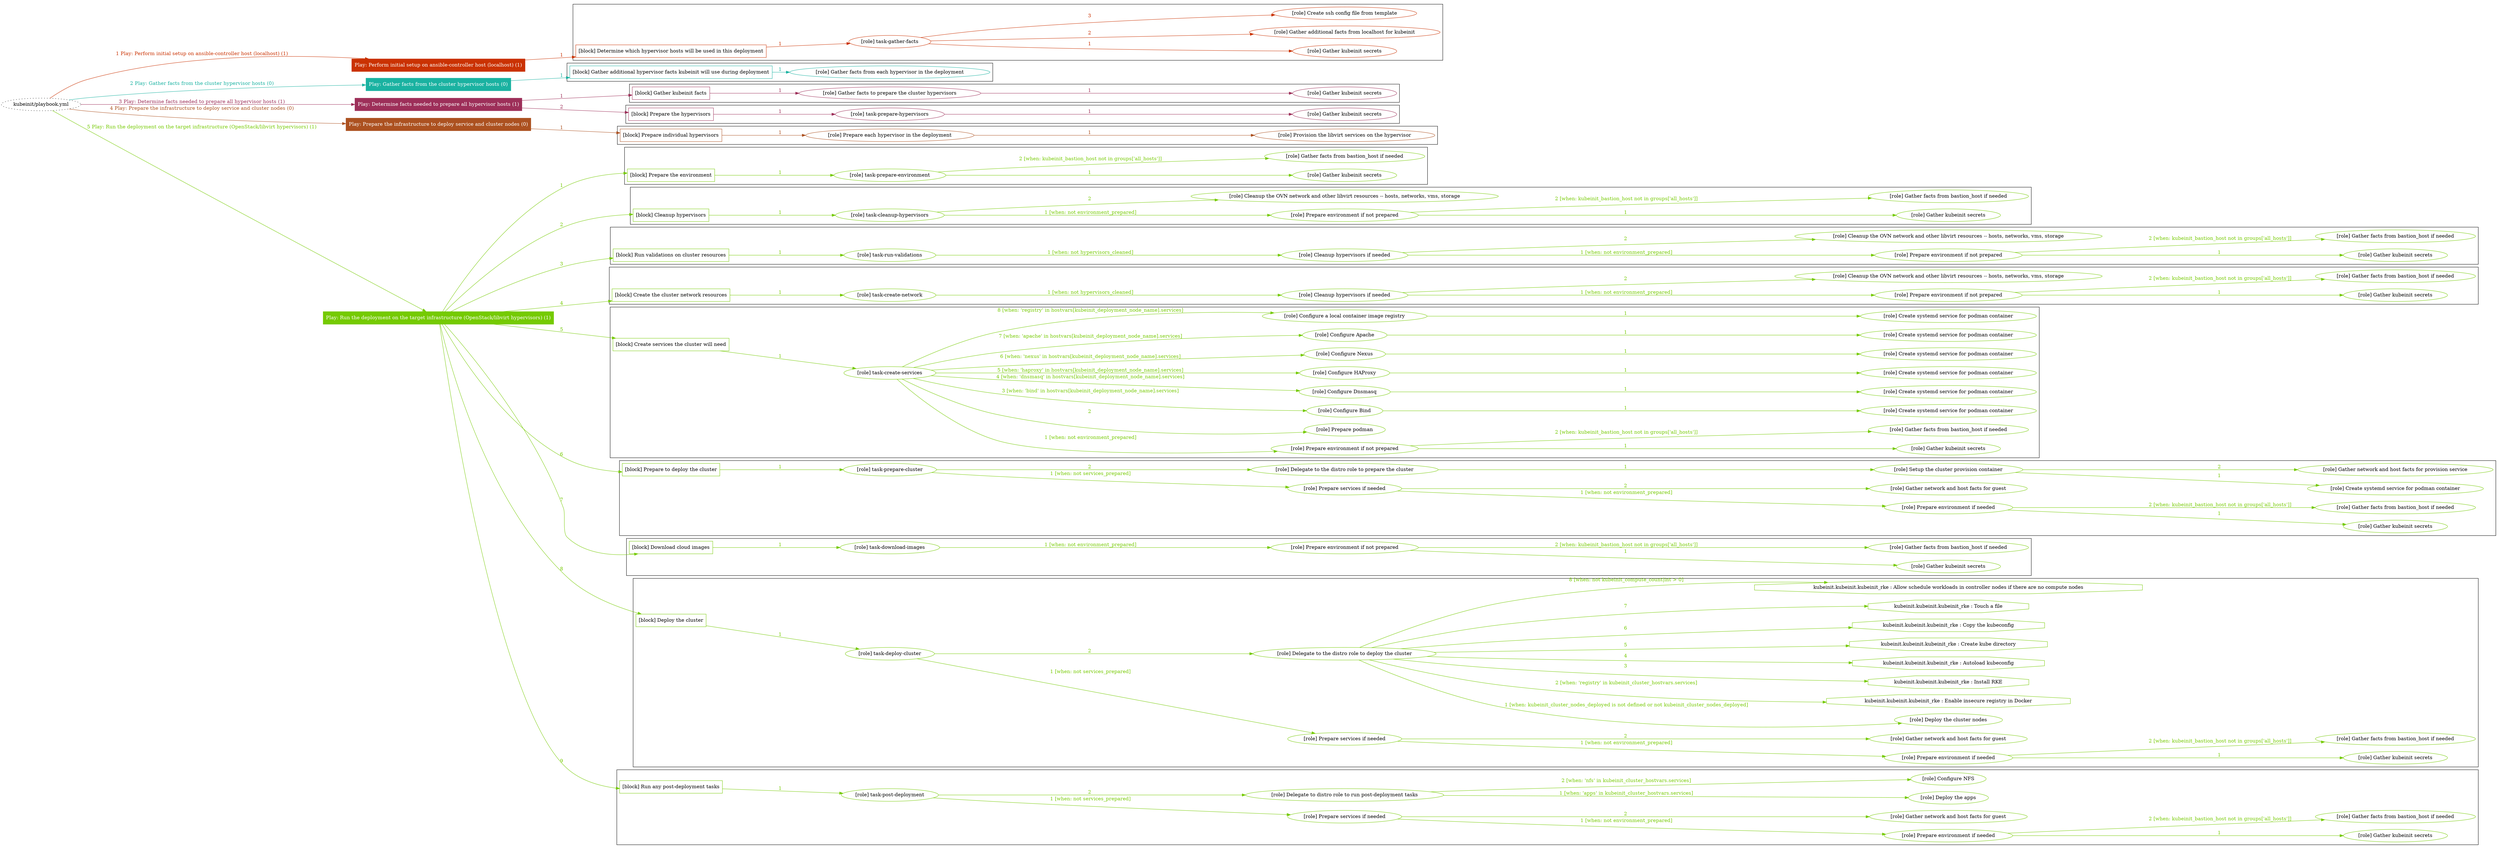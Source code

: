 digraph {
	graph [concentrate=true ordering=in rankdir=LR ratio=fill]
	edge [esep=5 sep=10]
	"kubeinit/playbook.yml" [URL="/home/runner/work/kubeinit/kubeinit/kubeinit/playbook.yml" id=playbook_703a2468 style=dotted]
	"kubeinit/playbook.yml" -> play_4dcfea4d [label="1 Play: Perform initial setup on ansible-controller host (localhost) (1)" color="#ca3202" fontcolor="#ca3202" id=edge_play_4dcfea4d labeltooltip="1 Play: Perform initial setup on ansible-controller host (localhost) (1)" tooltip="1 Play: Perform initial setup on ansible-controller host (localhost) (1)"]
	subgraph "Play: Perform initial setup on ansible-controller host (localhost) (1)" {
		play_4dcfea4d [label="Play: Perform initial setup on ansible-controller host (localhost) (1)" URL="/home/runner/work/kubeinit/kubeinit/kubeinit/playbook.yml" color="#ca3202" fontcolor="#ffffff" id=play_4dcfea4d shape=box style=filled tooltip=localhost]
		play_4dcfea4d -> block_33098f5c [label=1 color="#ca3202" fontcolor="#ca3202" id=edge_block_33098f5c labeltooltip=1 tooltip=1]
		subgraph cluster_block_33098f5c {
			block_33098f5c [label="[block] Determine which hypervisor hosts will be used in this deployment" URL="/home/runner/work/kubeinit/kubeinit/kubeinit/playbook.yml" color="#ca3202" id=block_33098f5c labeltooltip="Determine which hypervisor hosts will be used in this deployment" shape=box tooltip="Determine which hypervisor hosts will be used in this deployment"]
			block_33098f5c -> role_a1d14019 [label="1 " color="#ca3202" fontcolor="#ca3202" id=edge_role_a1d14019 labeltooltip="1 " tooltip="1 "]
			subgraph "task-gather-facts" {
				role_a1d14019 [label="[role] task-gather-facts" URL="/home/runner/work/kubeinit/kubeinit/kubeinit/playbook.yml" color="#ca3202" id=role_a1d14019 tooltip="task-gather-facts"]
				role_a1d14019 -> role_7a3fc39e [label="1 " color="#ca3202" fontcolor="#ca3202" id=edge_role_7a3fc39e labeltooltip="1 " tooltip="1 "]
				subgraph "Gather kubeinit secrets" {
					role_7a3fc39e [label="[role] Gather kubeinit secrets" URL="/home/runner/.ansible/collections/ansible_collections/kubeinit/kubeinit/roles/kubeinit_prepare/tasks/build_hypervisors_group.yml" color="#ca3202" id=role_7a3fc39e tooltip="Gather kubeinit secrets"]
				}
				role_a1d14019 -> role_a2704974 [label="2 " color="#ca3202" fontcolor="#ca3202" id=edge_role_a2704974 labeltooltip="2 " tooltip="2 "]
				subgraph "Gather additional facts from localhost for kubeinit" {
					role_a2704974 [label="[role] Gather additional facts from localhost for kubeinit" URL="/home/runner/.ansible/collections/ansible_collections/kubeinit/kubeinit/roles/kubeinit_prepare/tasks/build_hypervisors_group.yml" color="#ca3202" id=role_a2704974 tooltip="Gather additional facts from localhost for kubeinit"]
				}
				role_a1d14019 -> role_cccdbfb1 [label="3 " color="#ca3202" fontcolor="#ca3202" id=edge_role_cccdbfb1 labeltooltip="3 " tooltip="3 "]
				subgraph "Create ssh config file from template" {
					role_cccdbfb1 [label="[role] Create ssh config file from template" URL="/home/runner/.ansible/collections/ansible_collections/kubeinit/kubeinit/roles/kubeinit_prepare/tasks/build_hypervisors_group.yml" color="#ca3202" id=role_cccdbfb1 tooltip="Create ssh config file from template"]
				}
			}
		}
	}
	"kubeinit/playbook.yml" -> play_c49fe77c [label="2 Play: Gather facts from the cluster hypervisor hosts (0)" color="#1ab2a1" fontcolor="#1ab2a1" id=edge_play_c49fe77c labeltooltip="2 Play: Gather facts from the cluster hypervisor hosts (0)" tooltip="2 Play: Gather facts from the cluster hypervisor hosts (0)"]
	subgraph "Play: Gather facts from the cluster hypervisor hosts (0)" {
		play_c49fe77c [label="Play: Gather facts from the cluster hypervisor hosts (0)" URL="/home/runner/work/kubeinit/kubeinit/kubeinit/playbook.yml" color="#1ab2a1" fontcolor="#ffffff" id=play_c49fe77c shape=box style=filled tooltip="Play: Gather facts from the cluster hypervisor hosts (0)"]
		play_c49fe77c -> block_a9cfeff7 [label=1 color="#1ab2a1" fontcolor="#1ab2a1" id=edge_block_a9cfeff7 labeltooltip=1 tooltip=1]
		subgraph cluster_block_a9cfeff7 {
			block_a9cfeff7 [label="[block] Gather additional hypervisor facts kubeinit will use during deployment" URL="/home/runner/work/kubeinit/kubeinit/kubeinit/playbook.yml" color="#1ab2a1" id=block_a9cfeff7 labeltooltip="Gather additional hypervisor facts kubeinit will use during deployment" shape=box tooltip="Gather additional hypervisor facts kubeinit will use during deployment"]
			block_a9cfeff7 -> role_ddc803d2 [label="1 " color="#1ab2a1" fontcolor="#1ab2a1" id=edge_role_ddc803d2 labeltooltip="1 " tooltip="1 "]
			subgraph "Gather facts from each hypervisor in the deployment" {
				role_ddc803d2 [label="[role] Gather facts from each hypervisor in the deployment" URL="/home/runner/work/kubeinit/kubeinit/kubeinit/playbook.yml" color="#1ab2a1" id=role_ddc803d2 tooltip="Gather facts from each hypervisor in the deployment"]
			}
		}
	}
	"kubeinit/playbook.yml" -> play_92bf7fa5 [label="3 Play: Determine facts needed to prepare all hypervisor hosts (1)" color="#9d2f59" fontcolor="#9d2f59" id=edge_play_92bf7fa5 labeltooltip="3 Play: Determine facts needed to prepare all hypervisor hosts (1)" tooltip="3 Play: Determine facts needed to prepare all hypervisor hosts (1)"]
	subgraph "Play: Determine facts needed to prepare all hypervisor hosts (1)" {
		play_92bf7fa5 [label="Play: Determine facts needed to prepare all hypervisor hosts (1)" URL="/home/runner/work/kubeinit/kubeinit/kubeinit/playbook.yml" color="#9d2f59" fontcolor="#ffffff" id=play_92bf7fa5 shape=box style=filled tooltip=localhost]
		play_92bf7fa5 -> block_c38cdcaf [label=1 color="#9d2f59" fontcolor="#9d2f59" id=edge_block_c38cdcaf labeltooltip=1 tooltip=1]
		subgraph cluster_block_c38cdcaf {
			block_c38cdcaf [label="[block] Gather kubeinit facts" URL="/home/runner/work/kubeinit/kubeinit/kubeinit/playbook.yml" color="#9d2f59" id=block_c38cdcaf labeltooltip="Gather kubeinit facts" shape=box tooltip="Gather kubeinit facts"]
			block_c38cdcaf -> role_b161f335 [label="1 " color="#9d2f59" fontcolor="#9d2f59" id=edge_role_b161f335 labeltooltip="1 " tooltip="1 "]
			subgraph "Gather facts to prepare the cluster hypervisors" {
				role_b161f335 [label="[role] Gather facts to prepare the cluster hypervisors" URL="/home/runner/work/kubeinit/kubeinit/kubeinit/playbook.yml" color="#9d2f59" id=role_b161f335 tooltip="Gather facts to prepare the cluster hypervisors"]
				role_b161f335 -> role_e8f8d9e1 [label="1 " color="#9d2f59" fontcolor="#9d2f59" id=edge_role_e8f8d9e1 labeltooltip="1 " tooltip="1 "]
				subgraph "Gather kubeinit secrets" {
					role_e8f8d9e1 [label="[role] Gather kubeinit secrets" URL="/home/runner/.ansible/collections/ansible_collections/kubeinit/kubeinit/roles/kubeinit_prepare/tasks/gather_kubeinit_facts.yml" color="#9d2f59" id=role_e8f8d9e1 tooltip="Gather kubeinit secrets"]
				}
			}
		}
		play_92bf7fa5 -> block_b2d7a50b [label=2 color="#9d2f59" fontcolor="#9d2f59" id=edge_block_b2d7a50b labeltooltip=2 tooltip=2]
		subgraph cluster_block_b2d7a50b {
			block_b2d7a50b [label="[block] Prepare the hypervisors" URL="/home/runner/work/kubeinit/kubeinit/kubeinit/playbook.yml" color="#9d2f59" id=block_b2d7a50b labeltooltip="Prepare the hypervisors" shape=box tooltip="Prepare the hypervisors"]
			block_b2d7a50b -> role_011724ad [label="1 " color="#9d2f59" fontcolor="#9d2f59" id=edge_role_011724ad labeltooltip="1 " tooltip="1 "]
			subgraph "task-prepare-hypervisors" {
				role_011724ad [label="[role] task-prepare-hypervisors" URL="/home/runner/work/kubeinit/kubeinit/kubeinit/playbook.yml" color="#9d2f59" id=role_011724ad tooltip="task-prepare-hypervisors"]
				role_011724ad -> role_62c75c6c [label="1 " color="#9d2f59" fontcolor="#9d2f59" id=edge_role_62c75c6c labeltooltip="1 " tooltip="1 "]
				subgraph "Gather kubeinit secrets" {
					role_62c75c6c [label="[role] Gather kubeinit secrets" URL="/home/runner/.ansible/collections/ansible_collections/kubeinit/kubeinit/roles/kubeinit_prepare/tasks/gather_kubeinit_facts.yml" color="#9d2f59" id=role_62c75c6c tooltip="Gather kubeinit secrets"]
				}
			}
		}
	}
	"kubeinit/playbook.yml" -> play_8826c99f [label="4 Play: Prepare the infrastructure to deploy service and cluster nodes (0)" color="#ac5120" fontcolor="#ac5120" id=edge_play_8826c99f labeltooltip="4 Play: Prepare the infrastructure to deploy service and cluster nodes (0)" tooltip="4 Play: Prepare the infrastructure to deploy service and cluster nodes (0)"]
	subgraph "Play: Prepare the infrastructure to deploy service and cluster nodes (0)" {
		play_8826c99f [label="Play: Prepare the infrastructure to deploy service and cluster nodes (0)" URL="/home/runner/work/kubeinit/kubeinit/kubeinit/playbook.yml" color="#ac5120" fontcolor="#ffffff" id=play_8826c99f shape=box style=filled tooltip="Play: Prepare the infrastructure to deploy service and cluster nodes (0)"]
		play_8826c99f -> block_dbe28bc4 [label=1 color="#ac5120" fontcolor="#ac5120" id=edge_block_dbe28bc4 labeltooltip=1 tooltip=1]
		subgraph cluster_block_dbe28bc4 {
			block_dbe28bc4 [label="[block] Prepare individual hypervisors" URL="/home/runner/work/kubeinit/kubeinit/kubeinit/playbook.yml" color="#ac5120" id=block_dbe28bc4 labeltooltip="Prepare individual hypervisors" shape=box tooltip="Prepare individual hypervisors"]
			block_dbe28bc4 -> role_2713aec4 [label="1 " color="#ac5120" fontcolor="#ac5120" id=edge_role_2713aec4 labeltooltip="1 " tooltip="1 "]
			subgraph "Prepare each hypervisor in the deployment" {
				role_2713aec4 [label="[role] Prepare each hypervisor in the deployment" URL="/home/runner/work/kubeinit/kubeinit/kubeinit/playbook.yml" color="#ac5120" id=role_2713aec4 tooltip="Prepare each hypervisor in the deployment"]
				role_2713aec4 -> role_947fc1d7 [label="1 " color="#ac5120" fontcolor="#ac5120" id=edge_role_947fc1d7 labeltooltip="1 " tooltip="1 "]
				subgraph "Provision the libvirt services on the hypervisor" {
					role_947fc1d7 [label="[role] Provision the libvirt services on the hypervisor" URL="/home/runner/.ansible/collections/ansible_collections/kubeinit/kubeinit/roles/kubeinit_prepare/tasks/prepare_hypervisor.yml" color="#ac5120" id=role_947fc1d7 tooltip="Provision the libvirt services on the hypervisor"]
				}
			}
		}
	}
	"kubeinit/playbook.yml" -> play_39db945f [label="5 Play: Run the deployment on the target infrastructure (OpenStack/libvirt hypervisors) (1)" color="#75ca02" fontcolor="#75ca02" id=edge_play_39db945f labeltooltip="5 Play: Run the deployment on the target infrastructure (OpenStack/libvirt hypervisors) (1)" tooltip="5 Play: Run the deployment on the target infrastructure (OpenStack/libvirt hypervisors) (1)"]
	subgraph "Play: Run the deployment on the target infrastructure (OpenStack/libvirt hypervisors) (1)" {
		play_39db945f [label="Play: Run the deployment on the target infrastructure (OpenStack/libvirt hypervisors) (1)" URL="/home/runner/work/kubeinit/kubeinit/kubeinit/playbook.yml" color="#75ca02" fontcolor="#ffffff" id=play_39db945f shape=box style=filled tooltip=localhost]
		play_39db945f -> block_aec106a3 [label=1 color="#75ca02" fontcolor="#75ca02" id=edge_block_aec106a3 labeltooltip=1 tooltip=1]
		subgraph cluster_block_aec106a3 {
			block_aec106a3 [label="[block] Prepare the environment" URL="/home/runner/work/kubeinit/kubeinit/kubeinit/playbook.yml" color="#75ca02" id=block_aec106a3 labeltooltip="Prepare the environment" shape=box tooltip="Prepare the environment"]
			block_aec106a3 -> role_af2b78ef [label="1 " color="#75ca02" fontcolor="#75ca02" id=edge_role_af2b78ef labeltooltip="1 " tooltip="1 "]
			subgraph "task-prepare-environment" {
				role_af2b78ef [label="[role] task-prepare-environment" URL="/home/runner/work/kubeinit/kubeinit/kubeinit/playbook.yml" color="#75ca02" id=role_af2b78ef tooltip="task-prepare-environment"]
				role_af2b78ef -> role_d4887c2d [label="1 " color="#75ca02" fontcolor="#75ca02" id=edge_role_d4887c2d labeltooltip="1 " tooltip="1 "]
				subgraph "Gather kubeinit secrets" {
					role_d4887c2d [label="[role] Gather kubeinit secrets" URL="/home/runner/.ansible/collections/ansible_collections/kubeinit/kubeinit/roles/kubeinit_prepare/tasks/gather_kubeinit_facts.yml" color="#75ca02" id=role_d4887c2d tooltip="Gather kubeinit secrets"]
				}
				role_af2b78ef -> role_0b6e3103 [label="2 [when: kubeinit_bastion_host not in groups['all_hosts']]" color="#75ca02" fontcolor="#75ca02" id=edge_role_0b6e3103 labeltooltip="2 [when: kubeinit_bastion_host not in groups['all_hosts']]" tooltip="2 [when: kubeinit_bastion_host not in groups['all_hosts']]"]
				subgraph "Gather facts from bastion_host if needed" {
					role_0b6e3103 [label="[role] Gather facts from bastion_host if needed" URL="/home/runner/.ansible/collections/ansible_collections/kubeinit/kubeinit/roles/kubeinit_prepare/tasks/main.yml" color="#75ca02" id=role_0b6e3103 tooltip="Gather facts from bastion_host if needed"]
				}
			}
		}
		play_39db945f -> block_8047bb4e [label=2 color="#75ca02" fontcolor="#75ca02" id=edge_block_8047bb4e labeltooltip=2 tooltip=2]
		subgraph cluster_block_8047bb4e {
			block_8047bb4e [label="[block] Cleanup hypervisors" URL="/home/runner/work/kubeinit/kubeinit/kubeinit/playbook.yml" color="#75ca02" id=block_8047bb4e labeltooltip="Cleanup hypervisors" shape=box tooltip="Cleanup hypervisors"]
			block_8047bb4e -> role_e8975f80 [label="1 " color="#75ca02" fontcolor="#75ca02" id=edge_role_e8975f80 labeltooltip="1 " tooltip="1 "]
			subgraph "task-cleanup-hypervisors" {
				role_e8975f80 [label="[role] task-cleanup-hypervisors" URL="/home/runner/work/kubeinit/kubeinit/kubeinit/playbook.yml" color="#75ca02" id=role_e8975f80 tooltip="task-cleanup-hypervisors"]
				role_e8975f80 -> role_d8238597 [label="1 [when: not environment_prepared]" color="#75ca02" fontcolor="#75ca02" id=edge_role_d8238597 labeltooltip="1 [when: not environment_prepared]" tooltip="1 [when: not environment_prepared]"]
				subgraph "Prepare environment if not prepared" {
					role_d8238597 [label="[role] Prepare environment if not prepared" URL="/home/runner/.ansible/collections/ansible_collections/kubeinit/kubeinit/roles/kubeinit_libvirt/tasks/cleanup_hypervisors.yml" color="#75ca02" id=role_d8238597 tooltip="Prepare environment if not prepared"]
					role_d8238597 -> role_c2362dc8 [label="1 " color="#75ca02" fontcolor="#75ca02" id=edge_role_c2362dc8 labeltooltip="1 " tooltip="1 "]
					subgraph "Gather kubeinit secrets" {
						role_c2362dc8 [label="[role] Gather kubeinit secrets" URL="/home/runner/.ansible/collections/ansible_collections/kubeinit/kubeinit/roles/kubeinit_prepare/tasks/gather_kubeinit_facts.yml" color="#75ca02" id=role_c2362dc8 tooltip="Gather kubeinit secrets"]
					}
					role_d8238597 -> role_53b86ba6 [label="2 [when: kubeinit_bastion_host not in groups['all_hosts']]" color="#75ca02" fontcolor="#75ca02" id=edge_role_53b86ba6 labeltooltip="2 [when: kubeinit_bastion_host not in groups['all_hosts']]" tooltip="2 [when: kubeinit_bastion_host not in groups['all_hosts']]"]
					subgraph "Gather facts from bastion_host if needed" {
						role_53b86ba6 [label="[role] Gather facts from bastion_host if needed" URL="/home/runner/.ansible/collections/ansible_collections/kubeinit/kubeinit/roles/kubeinit_prepare/tasks/main.yml" color="#75ca02" id=role_53b86ba6 tooltip="Gather facts from bastion_host if needed"]
					}
				}
				role_e8975f80 -> role_fc02ef7a [label="2 " color="#75ca02" fontcolor="#75ca02" id=edge_role_fc02ef7a labeltooltip="2 " tooltip="2 "]
				subgraph "Cleanup the OVN network and other libvirt resources -- hosts, networks, vms, storage" {
					role_fc02ef7a [label="[role] Cleanup the OVN network and other libvirt resources -- hosts, networks, vms, storage" URL="/home/runner/.ansible/collections/ansible_collections/kubeinit/kubeinit/roles/kubeinit_libvirt/tasks/cleanup_hypervisors.yml" color="#75ca02" id=role_fc02ef7a tooltip="Cleanup the OVN network and other libvirt resources -- hosts, networks, vms, storage"]
				}
			}
		}
		play_39db945f -> block_c51a663b [label=3 color="#75ca02" fontcolor="#75ca02" id=edge_block_c51a663b labeltooltip=3 tooltip=3]
		subgraph cluster_block_c51a663b {
			block_c51a663b [label="[block] Run validations on cluster resources" URL="/home/runner/work/kubeinit/kubeinit/kubeinit/playbook.yml" color="#75ca02" id=block_c51a663b labeltooltip="Run validations on cluster resources" shape=box tooltip="Run validations on cluster resources"]
			block_c51a663b -> role_0707ec63 [label="1 " color="#75ca02" fontcolor="#75ca02" id=edge_role_0707ec63 labeltooltip="1 " tooltip="1 "]
			subgraph "task-run-validations" {
				role_0707ec63 [label="[role] task-run-validations" URL="/home/runner/work/kubeinit/kubeinit/kubeinit/playbook.yml" color="#75ca02" id=role_0707ec63 tooltip="task-run-validations"]
				role_0707ec63 -> role_f118a657 [label="1 [when: not hypervisors_cleaned]" color="#75ca02" fontcolor="#75ca02" id=edge_role_f118a657 labeltooltip="1 [when: not hypervisors_cleaned]" tooltip="1 [when: not hypervisors_cleaned]"]
				subgraph "Cleanup hypervisors if needed" {
					role_f118a657 [label="[role] Cleanup hypervisors if needed" URL="/home/runner/.ansible/collections/ansible_collections/kubeinit/kubeinit/roles/kubeinit_validations/tasks/main.yml" color="#75ca02" id=role_f118a657 tooltip="Cleanup hypervisors if needed"]
					role_f118a657 -> role_ee479398 [label="1 [when: not environment_prepared]" color="#75ca02" fontcolor="#75ca02" id=edge_role_ee479398 labeltooltip="1 [when: not environment_prepared]" tooltip="1 [when: not environment_prepared]"]
					subgraph "Prepare environment if not prepared" {
						role_ee479398 [label="[role] Prepare environment if not prepared" URL="/home/runner/.ansible/collections/ansible_collections/kubeinit/kubeinit/roles/kubeinit_libvirt/tasks/cleanup_hypervisors.yml" color="#75ca02" id=role_ee479398 tooltip="Prepare environment if not prepared"]
						role_ee479398 -> role_143c350e [label="1 " color="#75ca02" fontcolor="#75ca02" id=edge_role_143c350e labeltooltip="1 " tooltip="1 "]
						subgraph "Gather kubeinit secrets" {
							role_143c350e [label="[role] Gather kubeinit secrets" URL="/home/runner/.ansible/collections/ansible_collections/kubeinit/kubeinit/roles/kubeinit_prepare/tasks/gather_kubeinit_facts.yml" color="#75ca02" id=role_143c350e tooltip="Gather kubeinit secrets"]
						}
						role_ee479398 -> role_7a5f5b57 [label="2 [when: kubeinit_bastion_host not in groups['all_hosts']]" color="#75ca02" fontcolor="#75ca02" id=edge_role_7a5f5b57 labeltooltip="2 [when: kubeinit_bastion_host not in groups['all_hosts']]" tooltip="2 [when: kubeinit_bastion_host not in groups['all_hosts']]"]
						subgraph "Gather facts from bastion_host if needed" {
							role_7a5f5b57 [label="[role] Gather facts from bastion_host if needed" URL="/home/runner/.ansible/collections/ansible_collections/kubeinit/kubeinit/roles/kubeinit_prepare/tasks/main.yml" color="#75ca02" id=role_7a5f5b57 tooltip="Gather facts from bastion_host if needed"]
						}
					}
					role_f118a657 -> role_fa183227 [label="2 " color="#75ca02" fontcolor="#75ca02" id=edge_role_fa183227 labeltooltip="2 " tooltip="2 "]
					subgraph "Cleanup the OVN network and other libvirt resources -- hosts, networks, vms, storage" {
						role_fa183227 [label="[role] Cleanup the OVN network and other libvirt resources -- hosts, networks, vms, storage" URL="/home/runner/.ansible/collections/ansible_collections/kubeinit/kubeinit/roles/kubeinit_libvirt/tasks/cleanup_hypervisors.yml" color="#75ca02" id=role_fa183227 tooltip="Cleanup the OVN network and other libvirt resources -- hosts, networks, vms, storage"]
					}
				}
			}
		}
		play_39db945f -> block_79f69c9a [label=4 color="#75ca02" fontcolor="#75ca02" id=edge_block_79f69c9a labeltooltip=4 tooltip=4]
		subgraph cluster_block_79f69c9a {
			block_79f69c9a [label="[block] Create the cluster network resources" URL="/home/runner/work/kubeinit/kubeinit/kubeinit/playbook.yml" color="#75ca02" id=block_79f69c9a labeltooltip="Create the cluster network resources" shape=box tooltip="Create the cluster network resources"]
			block_79f69c9a -> role_d626efa2 [label="1 " color="#75ca02" fontcolor="#75ca02" id=edge_role_d626efa2 labeltooltip="1 " tooltip="1 "]
			subgraph "task-create-network" {
				role_d626efa2 [label="[role] task-create-network" URL="/home/runner/work/kubeinit/kubeinit/kubeinit/playbook.yml" color="#75ca02" id=role_d626efa2 tooltip="task-create-network"]
				role_d626efa2 -> role_383aa032 [label="1 [when: not hypervisors_cleaned]" color="#75ca02" fontcolor="#75ca02" id=edge_role_383aa032 labeltooltip="1 [when: not hypervisors_cleaned]" tooltip="1 [when: not hypervisors_cleaned]"]
				subgraph "Cleanup hypervisors if needed" {
					role_383aa032 [label="[role] Cleanup hypervisors if needed" URL="/home/runner/.ansible/collections/ansible_collections/kubeinit/kubeinit/roles/kubeinit_libvirt/tasks/create_network.yml" color="#75ca02" id=role_383aa032 tooltip="Cleanup hypervisors if needed"]
					role_383aa032 -> role_a0ed3683 [label="1 [when: not environment_prepared]" color="#75ca02" fontcolor="#75ca02" id=edge_role_a0ed3683 labeltooltip="1 [when: not environment_prepared]" tooltip="1 [when: not environment_prepared]"]
					subgraph "Prepare environment if not prepared" {
						role_a0ed3683 [label="[role] Prepare environment if not prepared" URL="/home/runner/.ansible/collections/ansible_collections/kubeinit/kubeinit/roles/kubeinit_libvirt/tasks/cleanup_hypervisors.yml" color="#75ca02" id=role_a0ed3683 tooltip="Prepare environment if not prepared"]
						role_a0ed3683 -> role_6578e203 [label="1 " color="#75ca02" fontcolor="#75ca02" id=edge_role_6578e203 labeltooltip="1 " tooltip="1 "]
						subgraph "Gather kubeinit secrets" {
							role_6578e203 [label="[role] Gather kubeinit secrets" URL="/home/runner/.ansible/collections/ansible_collections/kubeinit/kubeinit/roles/kubeinit_prepare/tasks/gather_kubeinit_facts.yml" color="#75ca02" id=role_6578e203 tooltip="Gather kubeinit secrets"]
						}
						role_a0ed3683 -> role_5ffb04c1 [label="2 [when: kubeinit_bastion_host not in groups['all_hosts']]" color="#75ca02" fontcolor="#75ca02" id=edge_role_5ffb04c1 labeltooltip="2 [when: kubeinit_bastion_host not in groups['all_hosts']]" tooltip="2 [when: kubeinit_bastion_host not in groups['all_hosts']]"]
						subgraph "Gather facts from bastion_host if needed" {
							role_5ffb04c1 [label="[role] Gather facts from bastion_host if needed" URL="/home/runner/.ansible/collections/ansible_collections/kubeinit/kubeinit/roles/kubeinit_prepare/tasks/main.yml" color="#75ca02" id=role_5ffb04c1 tooltip="Gather facts from bastion_host if needed"]
						}
					}
					role_383aa032 -> role_29e9f16e [label="2 " color="#75ca02" fontcolor="#75ca02" id=edge_role_29e9f16e labeltooltip="2 " tooltip="2 "]
					subgraph "Cleanup the OVN network and other libvirt resources -- hosts, networks, vms, storage" {
						role_29e9f16e [label="[role] Cleanup the OVN network and other libvirt resources -- hosts, networks, vms, storage" URL="/home/runner/.ansible/collections/ansible_collections/kubeinit/kubeinit/roles/kubeinit_libvirt/tasks/cleanup_hypervisors.yml" color="#75ca02" id=role_29e9f16e tooltip="Cleanup the OVN network and other libvirt resources -- hosts, networks, vms, storage"]
					}
				}
			}
		}
		play_39db945f -> block_7079f9e7 [label=5 color="#75ca02" fontcolor="#75ca02" id=edge_block_7079f9e7 labeltooltip=5 tooltip=5]
		subgraph cluster_block_7079f9e7 {
			block_7079f9e7 [label="[block] Create services the cluster will need" URL="/home/runner/work/kubeinit/kubeinit/kubeinit/playbook.yml" color="#75ca02" id=block_7079f9e7 labeltooltip="Create services the cluster will need" shape=box tooltip="Create services the cluster will need"]
			block_7079f9e7 -> role_11575b46 [label="1 " color="#75ca02" fontcolor="#75ca02" id=edge_role_11575b46 labeltooltip="1 " tooltip="1 "]
			subgraph "task-create-services" {
				role_11575b46 [label="[role] task-create-services" URL="/home/runner/work/kubeinit/kubeinit/kubeinit/playbook.yml" color="#75ca02" id=role_11575b46 tooltip="task-create-services"]
				role_11575b46 -> role_d353003c [label="1 [when: not environment_prepared]" color="#75ca02" fontcolor="#75ca02" id=edge_role_d353003c labeltooltip="1 [when: not environment_prepared]" tooltip="1 [when: not environment_prepared]"]
				subgraph "Prepare environment if not prepared" {
					role_d353003c [label="[role] Prepare environment if not prepared" URL="/home/runner/.ansible/collections/ansible_collections/kubeinit/kubeinit/roles/kubeinit_services/tasks/main.yml" color="#75ca02" id=role_d353003c tooltip="Prepare environment if not prepared"]
					role_d353003c -> role_3e408add [label="1 " color="#75ca02" fontcolor="#75ca02" id=edge_role_3e408add labeltooltip="1 " tooltip="1 "]
					subgraph "Gather kubeinit secrets" {
						role_3e408add [label="[role] Gather kubeinit secrets" URL="/home/runner/.ansible/collections/ansible_collections/kubeinit/kubeinit/roles/kubeinit_prepare/tasks/gather_kubeinit_facts.yml" color="#75ca02" id=role_3e408add tooltip="Gather kubeinit secrets"]
					}
					role_d353003c -> role_ffb8ac14 [label="2 [when: kubeinit_bastion_host not in groups['all_hosts']]" color="#75ca02" fontcolor="#75ca02" id=edge_role_ffb8ac14 labeltooltip="2 [when: kubeinit_bastion_host not in groups['all_hosts']]" tooltip="2 [when: kubeinit_bastion_host not in groups['all_hosts']]"]
					subgraph "Gather facts from bastion_host if needed" {
						role_ffb8ac14 [label="[role] Gather facts from bastion_host if needed" URL="/home/runner/.ansible/collections/ansible_collections/kubeinit/kubeinit/roles/kubeinit_prepare/tasks/main.yml" color="#75ca02" id=role_ffb8ac14 tooltip="Gather facts from bastion_host if needed"]
					}
				}
				role_11575b46 -> role_53cd404e [label="2 " color="#75ca02" fontcolor="#75ca02" id=edge_role_53cd404e labeltooltip="2 " tooltip="2 "]
				subgraph "Prepare podman" {
					role_53cd404e [label="[role] Prepare podman" URL="/home/runner/.ansible/collections/ansible_collections/kubeinit/kubeinit/roles/kubeinit_services/tasks/00_create_service_pod.yml" color="#75ca02" id=role_53cd404e tooltip="Prepare podman"]
				}
				role_11575b46 -> role_c1dfc837 [label="3 [when: 'bind' in hostvars[kubeinit_deployment_node_name].services]" color="#75ca02" fontcolor="#75ca02" id=edge_role_c1dfc837 labeltooltip="3 [when: 'bind' in hostvars[kubeinit_deployment_node_name].services]" tooltip="3 [when: 'bind' in hostvars[kubeinit_deployment_node_name].services]"]
				subgraph "Configure Bind" {
					role_c1dfc837 [label="[role] Configure Bind" URL="/home/runner/.ansible/collections/ansible_collections/kubeinit/kubeinit/roles/kubeinit_services/tasks/start_services_containers.yml" color="#75ca02" id=role_c1dfc837 tooltip="Configure Bind"]
					role_c1dfc837 -> role_b0012022 [label="1 " color="#75ca02" fontcolor="#75ca02" id=edge_role_b0012022 labeltooltip="1 " tooltip="1 "]
					subgraph "Create systemd service for podman container" {
						role_b0012022 [label="[role] Create systemd service for podman container" URL="/home/runner/.ansible/collections/ansible_collections/kubeinit/kubeinit/roles/kubeinit_bind/tasks/main.yml" color="#75ca02" id=role_b0012022 tooltip="Create systemd service for podman container"]
					}
				}
				role_11575b46 -> role_372ddac4 [label="4 [when: 'dnsmasq' in hostvars[kubeinit_deployment_node_name].services]" color="#75ca02" fontcolor="#75ca02" id=edge_role_372ddac4 labeltooltip="4 [when: 'dnsmasq' in hostvars[kubeinit_deployment_node_name].services]" tooltip="4 [when: 'dnsmasq' in hostvars[kubeinit_deployment_node_name].services]"]
				subgraph "Configure Dnsmasq" {
					role_372ddac4 [label="[role] Configure Dnsmasq" URL="/home/runner/.ansible/collections/ansible_collections/kubeinit/kubeinit/roles/kubeinit_services/tasks/start_services_containers.yml" color="#75ca02" id=role_372ddac4 tooltip="Configure Dnsmasq"]
					role_372ddac4 -> role_1bd8b287 [label="1 " color="#75ca02" fontcolor="#75ca02" id=edge_role_1bd8b287 labeltooltip="1 " tooltip="1 "]
					subgraph "Create systemd service for podman container" {
						role_1bd8b287 [label="[role] Create systemd service for podman container" URL="/home/runner/.ansible/collections/ansible_collections/kubeinit/kubeinit/roles/kubeinit_dnsmasq/tasks/main.yml" color="#75ca02" id=role_1bd8b287 tooltip="Create systemd service for podman container"]
					}
				}
				role_11575b46 -> role_980457f8 [label="5 [when: 'haproxy' in hostvars[kubeinit_deployment_node_name].services]" color="#75ca02" fontcolor="#75ca02" id=edge_role_980457f8 labeltooltip="5 [when: 'haproxy' in hostvars[kubeinit_deployment_node_name].services]" tooltip="5 [when: 'haproxy' in hostvars[kubeinit_deployment_node_name].services]"]
				subgraph "Configure HAProxy" {
					role_980457f8 [label="[role] Configure HAProxy" URL="/home/runner/.ansible/collections/ansible_collections/kubeinit/kubeinit/roles/kubeinit_services/tasks/start_services_containers.yml" color="#75ca02" id=role_980457f8 tooltip="Configure HAProxy"]
					role_980457f8 -> role_11223d89 [label="1 " color="#75ca02" fontcolor="#75ca02" id=edge_role_11223d89 labeltooltip="1 " tooltip="1 "]
					subgraph "Create systemd service for podman container" {
						role_11223d89 [label="[role] Create systemd service for podman container" URL="/home/runner/.ansible/collections/ansible_collections/kubeinit/kubeinit/roles/kubeinit_haproxy/tasks/main.yml" color="#75ca02" id=role_11223d89 tooltip="Create systemd service for podman container"]
					}
				}
				role_11575b46 -> role_ad2b73ca [label="6 [when: 'nexus' in hostvars[kubeinit_deployment_node_name].services]" color="#75ca02" fontcolor="#75ca02" id=edge_role_ad2b73ca labeltooltip="6 [when: 'nexus' in hostvars[kubeinit_deployment_node_name].services]" tooltip="6 [when: 'nexus' in hostvars[kubeinit_deployment_node_name].services]"]
				subgraph "Configure Nexus" {
					role_ad2b73ca [label="[role] Configure Nexus" URL="/home/runner/.ansible/collections/ansible_collections/kubeinit/kubeinit/roles/kubeinit_services/tasks/start_services_containers.yml" color="#75ca02" id=role_ad2b73ca tooltip="Configure Nexus"]
					role_ad2b73ca -> role_24831f51 [label="1 " color="#75ca02" fontcolor="#75ca02" id=edge_role_24831f51 labeltooltip="1 " tooltip="1 "]
					subgraph "Create systemd service for podman container" {
						role_24831f51 [label="[role] Create systemd service for podman container" URL="/home/runner/.ansible/collections/ansible_collections/kubeinit/kubeinit/roles/kubeinit_nexus/tasks/main.yml" color="#75ca02" id=role_24831f51 tooltip="Create systemd service for podman container"]
					}
				}
				role_11575b46 -> role_3ab0546e [label="7 [when: 'apache' in hostvars[kubeinit_deployment_node_name].services]" color="#75ca02" fontcolor="#75ca02" id=edge_role_3ab0546e labeltooltip="7 [when: 'apache' in hostvars[kubeinit_deployment_node_name].services]" tooltip="7 [when: 'apache' in hostvars[kubeinit_deployment_node_name].services]"]
				subgraph "Configure Apache" {
					role_3ab0546e [label="[role] Configure Apache" URL="/home/runner/.ansible/collections/ansible_collections/kubeinit/kubeinit/roles/kubeinit_services/tasks/start_services_containers.yml" color="#75ca02" id=role_3ab0546e tooltip="Configure Apache"]
					role_3ab0546e -> role_7125d871 [label="1 " color="#75ca02" fontcolor="#75ca02" id=edge_role_7125d871 labeltooltip="1 " tooltip="1 "]
					subgraph "Create systemd service for podman container" {
						role_7125d871 [label="[role] Create systemd service for podman container" URL="/home/runner/.ansible/collections/ansible_collections/kubeinit/kubeinit/roles/kubeinit_apache/tasks/main.yml" color="#75ca02" id=role_7125d871 tooltip="Create systemd service for podman container"]
					}
				}
				role_11575b46 -> role_2c11a5da [label="8 [when: 'registry' in hostvars[kubeinit_deployment_node_name].services]" color="#75ca02" fontcolor="#75ca02" id=edge_role_2c11a5da labeltooltip="8 [when: 'registry' in hostvars[kubeinit_deployment_node_name].services]" tooltip="8 [when: 'registry' in hostvars[kubeinit_deployment_node_name].services]"]
				subgraph "Configure a local container image registry" {
					role_2c11a5da [label="[role] Configure a local container image registry" URL="/home/runner/.ansible/collections/ansible_collections/kubeinit/kubeinit/roles/kubeinit_services/tasks/start_services_containers.yml" color="#75ca02" id=role_2c11a5da tooltip="Configure a local container image registry"]
					role_2c11a5da -> role_ca6387ef [label="1 " color="#75ca02" fontcolor="#75ca02" id=edge_role_ca6387ef labeltooltip="1 " tooltip="1 "]
					subgraph "Create systemd service for podman container" {
						role_ca6387ef [label="[role] Create systemd service for podman container" URL="/home/runner/.ansible/collections/ansible_collections/kubeinit/kubeinit/roles/kubeinit_registry/tasks/main.yml" color="#75ca02" id=role_ca6387ef tooltip="Create systemd service for podman container"]
					}
				}
			}
		}
		play_39db945f -> block_f67400c1 [label=6 color="#75ca02" fontcolor="#75ca02" id=edge_block_f67400c1 labeltooltip=6 tooltip=6]
		subgraph cluster_block_f67400c1 {
			block_f67400c1 [label="[block] Prepare to deploy the cluster" URL="/home/runner/work/kubeinit/kubeinit/kubeinit/playbook.yml" color="#75ca02" id=block_f67400c1 labeltooltip="Prepare to deploy the cluster" shape=box tooltip="Prepare to deploy the cluster"]
			block_f67400c1 -> role_332c2be3 [label="1 " color="#75ca02" fontcolor="#75ca02" id=edge_role_332c2be3 labeltooltip="1 " tooltip="1 "]
			subgraph "task-prepare-cluster" {
				role_332c2be3 [label="[role] task-prepare-cluster" URL="/home/runner/work/kubeinit/kubeinit/kubeinit/playbook.yml" color="#75ca02" id=role_332c2be3 tooltip="task-prepare-cluster"]
				role_332c2be3 -> role_20d162ce [label="1 [when: not services_prepared]" color="#75ca02" fontcolor="#75ca02" id=edge_role_20d162ce labeltooltip="1 [when: not services_prepared]" tooltip="1 [when: not services_prepared]"]
				subgraph "Prepare services if needed" {
					role_20d162ce [label="[role] Prepare services if needed" URL="/home/runner/.ansible/collections/ansible_collections/kubeinit/kubeinit/roles/kubeinit_prepare/tasks/prepare_cluster.yml" color="#75ca02" id=role_20d162ce tooltip="Prepare services if needed"]
					role_20d162ce -> role_455d324f [label="1 [when: not environment_prepared]" color="#75ca02" fontcolor="#75ca02" id=edge_role_455d324f labeltooltip="1 [when: not environment_prepared]" tooltip="1 [when: not environment_prepared]"]
					subgraph "Prepare environment if needed" {
						role_455d324f [label="[role] Prepare environment if needed" URL="/home/runner/.ansible/collections/ansible_collections/kubeinit/kubeinit/roles/kubeinit_services/tasks/prepare_services.yml" color="#75ca02" id=role_455d324f tooltip="Prepare environment if needed"]
						role_455d324f -> role_126d8e5b [label="1 " color="#75ca02" fontcolor="#75ca02" id=edge_role_126d8e5b labeltooltip="1 " tooltip="1 "]
						subgraph "Gather kubeinit secrets" {
							role_126d8e5b [label="[role] Gather kubeinit secrets" URL="/home/runner/.ansible/collections/ansible_collections/kubeinit/kubeinit/roles/kubeinit_prepare/tasks/gather_kubeinit_facts.yml" color="#75ca02" id=role_126d8e5b tooltip="Gather kubeinit secrets"]
						}
						role_455d324f -> role_8985ad81 [label="2 [when: kubeinit_bastion_host not in groups['all_hosts']]" color="#75ca02" fontcolor="#75ca02" id=edge_role_8985ad81 labeltooltip="2 [when: kubeinit_bastion_host not in groups['all_hosts']]" tooltip="2 [when: kubeinit_bastion_host not in groups['all_hosts']]"]
						subgraph "Gather facts from bastion_host if needed" {
							role_8985ad81 [label="[role] Gather facts from bastion_host if needed" URL="/home/runner/.ansible/collections/ansible_collections/kubeinit/kubeinit/roles/kubeinit_prepare/tasks/main.yml" color="#75ca02" id=role_8985ad81 tooltip="Gather facts from bastion_host if needed"]
						}
					}
					role_20d162ce -> role_83d50dab [label="2 " color="#75ca02" fontcolor="#75ca02" id=edge_role_83d50dab labeltooltip="2 " tooltip="2 "]
					subgraph "Gather network and host facts for guest" {
						role_83d50dab [label="[role] Gather network and host facts for guest" URL="/home/runner/.ansible/collections/ansible_collections/kubeinit/kubeinit/roles/kubeinit_services/tasks/prepare_services.yml" color="#75ca02" id=role_83d50dab tooltip="Gather network and host facts for guest"]
					}
				}
				role_332c2be3 -> role_7dec8daf [label="2 " color="#75ca02" fontcolor="#75ca02" id=edge_role_7dec8daf labeltooltip="2 " tooltip="2 "]
				subgraph "Delegate to the distro role to prepare the cluster" {
					role_7dec8daf [label="[role] Delegate to the distro role to prepare the cluster" URL="/home/runner/.ansible/collections/ansible_collections/kubeinit/kubeinit/roles/kubeinit_prepare/tasks/prepare_cluster.yml" color="#75ca02" id=role_7dec8daf tooltip="Delegate to the distro role to prepare the cluster"]
					role_7dec8daf -> role_0f66c189 [label="1 " color="#75ca02" fontcolor="#75ca02" id=edge_role_0f66c189 labeltooltip="1 " tooltip="1 "]
					subgraph "Setup the cluster provision container" {
						role_0f66c189 [label="[role] Setup the cluster provision container" URL="/home/runner/.ansible/collections/ansible_collections/kubeinit/kubeinit/roles/kubeinit_rke/tasks/prepare_cluster.yml" color="#75ca02" id=role_0f66c189 tooltip="Setup the cluster provision container"]
						role_0f66c189 -> role_3536a802 [label="1 " color="#75ca02" fontcolor="#75ca02" id=edge_role_3536a802 labeltooltip="1 " tooltip="1 "]
						subgraph "Create systemd service for podman container" {
							role_3536a802 [label="[role] Create systemd service for podman container" URL="/home/runner/.ansible/collections/ansible_collections/kubeinit/kubeinit/roles/kubeinit_services/tasks/create_provision_container.yml" color="#75ca02" id=role_3536a802 tooltip="Create systemd service for podman container"]
						}
						role_0f66c189 -> role_9043ac6b [label="2 " color="#75ca02" fontcolor="#75ca02" id=edge_role_9043ac6b labeltooltip="2 " tooltip="2 "]
						subgraph "Gather network and host facts for provision service" {
							role_9043ac6b [label="[role] Gather network and host facts for provision service" URL="/home/runner/.ansible/collections/ansible_collections/kubeinit/kubeinit/roles/kubeinit_services/tasks/create_provision_container.yml" color="#75ca02" id=role_9043ac6b tooltip="Gather network and host facts for provision service"]
						}
					}
				}
			}
		}
		play_39db945f -> block_cf27b55d [label=7 color="#75ca02" fontcolor="#75ca02" id=edge_block_cf27b55d labeltooltip=7 tooltip=7]
		subgraph cluster_block_cf27b55d {
			block_cf27b55d [label="[block] Download cloud images" URL="/home/runner/work/kubeinit/kubeinit/kubeinit/playbook.yml" color="#75ca02" id=block_cf27b55d labeltooltip="Download cloud images" shape=box tooltip="Download cloud images"]
			block_cf27b55d -> role_d48dd687 [label="1 " color="#75ca02" fontcolor="#75ca02" id=edge_role_d48dd687 labeltooltip="1 " tooltip="1 "]
			subgraph "task-download-images" {
				role_d48dd687 [label="[role] task-download-images" URL="/home/runner/work/kubeinit/kubeinit/kubeinit/playbook.yml" color="#75ca02" id=role_d48dd687 tooltip="task-download-images"]
				role_d48dd687 -> role_6b69bea3 [label="1 [when: not environment_prepared]" color="#75ca02" fontcolor="#75ca02" id=edge_role_6b69bea3 labeltooltip="1 [when: not environment_prepared]" tooltip="1 [when: not environment_prepared]"]
				subgraph "Prepare environment if not prepared" {
					role_6b69bea3 [label="[role] Prepare environment if not prepared" URL="/home/runner/.ansible/collections/ansible_collections/kubeinit/kubeinit/roles/kubeinit_libvirt/tasks/download_cloud_images.yml" color="#75ca02" id=role_6b69bea3 tooltip="Prepare environment if not prepared"]
					role_6b69bea3 -> role_58e95d66 [label="1 " color="#75ca02" fontcolor="#75ca02" id=edge_role_58e95d66 labeltooltip="1 " tooltip="1 "]
					subgraph "Gather kubeinit secrets" {
						role_58e95d66 [label="[role] Gather kubeinit secrets" URL="/home/runner/.ansible/collections/ansible_collections/kubeinit/kubeinit/roles/kubeinit_prepare/tasks/gather_kubeinit_facts.yml" color="#75ca02" id=role_58e95d66 tooltip="Gather kubeinit secrets"]
					}
					role_6b69bea3 -> role_0fabd10e [label="2 [when: kubeinit_bastion_host not in groups['all_hosts']]" color="#75ca02" fontcolor="#75ca02" id=edge_role_0fabd10e labeltooltip="2 [when: kubeinit_bastion_host not in groups['all_hosts']]" tooltip="2 [when: kubeinit_bastion_host not in groups['all_hosts']]"]
					subgraph "Gather facts from bastion_host if needed" {
						role_0fabd10e [label="[role] Gather facts from bastion_host if needed" URL="/home/runner/.ansible/collections/ansible_collections/kubeinit/kubeinit/roles/kubeinit_prepare/tasks/main.yml" color="#75ca02" id=role_0fabd10e tooltip="Gather facts from bastion_host if needed"]
					}
				}
			}
		}
		play_39db945f -> block_cc2543d1 [label=8 color="#75ca02" fontcolor="#75ca02" id=edge_block_cc2543d1 labeltooltip=8 tooltip=8]
		subgraph cluster_block_cc2543d1 {
			block_cc2543d1 [label="[block] Deploy the cluster" URL="/home/runner/work/kubeinit/kubeinit/kubeinit/playbook.yml" color="#75ca02" id=block_cc2543d1 labeltooltip="Deploy the cluster" shape=box tooltip="Deploy the cluster"]
			block_cc2543d1 -> role_b774756e [label="1 " color="#75ca02" fontcolor="#75ca02" id=edge_role_b774756e labeltooltip="1 " tooltip="1 "]
			subgraph "task-deploy-cluster" {
				role_b774756e [label="[role] task-deploy-cluster" URL="/home/runner/work/kubeinit/kubeinit/kubeinit/playbook.yml" color="#75ca02" id=role_b774756e tooltip="task-deploy-cluster"]
				role_b774756e -> role_413016fe [label="1 [when: not services_prepared]" color="#75ca02" fontcolor="#75ca02" id=edge_role_413016fe labeltooltip="1 [when: not services_prepared]" tooltip="1 [when: not services_prepared]"]
				subgraph "Prepare services if needed" {
					role_413016fe [label="[role] Prepare services if needed" URL="/home/runner/.ansible/collections/ansible_collections/kubeinit/kubeinit/roles/kubeinit_prepare/tasks/deploy_cluster.yml" color="#75ca02" id=role_413016fe tooltip="Prepare services if needed"]
					role_413016fe -> role_25d60cfa [label="1 [when: not environment_prepared]" color="#75ca02" fontcolor="#75ca02" id=edge_role_25d60cfa labeltooltip="1 [when: not environment_prepared]" tooltip="1 [when: not environment_prepared]"]
					subgraph "Prepare environment if needed" {
						role_25d60cfa [label="[role] Prepare environment if needed" URL="/home/runner/.ansible/collections/ansible_collections/kubeinit/kubeinit/roles/kubeinit_services/tasks/prepare_services.yml" color="#75ca02" id=role_25d60cfa tooltip="Prepare environment if needed"]
						role_25d60cfa -> role_ce0cafb9 [label="1 " color="#75ca02" fontcolor="#75ca02" id=edge_role_ce0cafb9 labeltooltip="1 " tooltip="1 "]
						subgraph "Gather kubeinit secrets" {
							role_ce0cafb9 [label="[role] Gather kubeinit secrets" URL="/home/runner/.ansible/collections/ansible_collections/kubeinit/kubeinit/roles/kubeinit_prepare/tasks/gather_kubeinit_facts.yml" color="#75ca02" id=role_ce0cafb9 tooltip="Gather kubeinit secrets"]
						}
						role_25d60cfa -> role_6eb5fe9f [label="2 [when: kubeinit_bastion_host not in groups['all_hosts']]" color="#75ca02" fontcolor="#75ca02" id=edge_role_6eb5fe9f labeltooltip="2 [when: kubeinit_bastion_host not in groups['all_hosts']]" tooltip="2 [when: kubeinit_bastion_host not in groups['all_hosts']]"]
						subgraph "Gather facts from bastion_host if needed" {
							role_6eb5fe9f [label="[role] Gather facts from bastion_host if needed" URL="/home/runner/.ansible/collections/ansible_collections/kubeinit/kubeinit/roles/kubeinit_prepare/tasks/main.yml" color="#75ca02" id=role_6eb5fe9f tooltip="Gather facts from bastion_host if needed"]
						}
					}
					role_413016fe -> role_a9d1e1f7 [label="2 " color="#75ca02" fontcolor="#75ca02" id=edge_role_a9d1e1f7 labeltooltip="2 " tooltip="2 "]
					subgraph "Gather network and host facts for guest" {
						role_a9d1e1f7 [label="[role] Gather network and host facts for guest" URL="/home/runner/.ansible/collections/ansible_collections/kubeinit/kubeinit/roles/kubeinit_services/tasks/prepare_services.yml" color="#75ca02" id=role_a9d1e1f7 tooltip="Gather network and host facts for guest"]
					}
				}
				role_b774756e -> role_4e3f8b34 [label="2 " color="#75ca02" fontcolor="#75ca02" id=edge_role_4e3f8b34 labeltooltip="2 " tooltip="2 "]
				subgraph "Delegate to the distro role to deploy the cluster" {
					role_4e3f8b34 [label="[role] Delegate to the distro role to deploy the cluster" URL="/home/runner/.ansible/collections/ansible_collections/kubeinit/kubeinit/roles/kubeinit_prepare/tasks/deploy_cluster.yml" color="#75ca02" id=role_4e3f8b34 tooltip="Delegate to the distro role to deploy the cluster"]
					role_4e3f8b34 -> role_1f8f35a6 [label="1 [when: kubeinit_cluster_nodes_deployed is not defined or not kubeinit_cluster_nodes_deployed]" color="#75ca02" fontcolor="#75ca02" id=edge_role_1f8f35a6 labeltooltip="1 [when: kubeinit_cluster_nodes_deployed is not defined or not kubeinit_cluster_nodes_deployed]" tooltip="1 [when: kubeinit_cluster_nodes_deployed is not defined or not kubeinit_cluster_nodes_deployed]"]
					subgraph "Deploy the cluster nodes" {
						role_1f8f35a6 [label="[role] Deploy the cluster nodes" URL="/home/runner/.ansible/collections/ansible_collections/kubeinit/kubeinit/roles/kubeinit_rke/tasks/main.yml" color="#75ca02" id=role_1f8f35a6 tooltip="Deploy the cluster nodes"]
					}
					task_c749ccc1 [label="kubeinit.kubeinit.kubeinit_rke : Enable insecure registry in Docker" URL="/home/runner/.ansible/collections/ansible_collections/kubeinit/kubeinit/roles/kubeinit_rke/tasks/main.yml" color="#75ca02" id=task_c749ccc1 shape=octagon tooltip="kubeinit.kubeinit.kubeinit_rke : Enable insecure registry in Docker"]
					role_4e3f8b34 -> task_c749ccc1 [label="2 [when: 'registry' in kubeinit_cluster_hostvars.services]" color="#75ca02" fontcolor="#75ca02" id=edge_task_c749ccc1 labeltooltip="2 [when: 'registry' in kubeinit_cluster_hostvars.services]" tooltip="2 [when: 'registry' in kubeinit_cluster_hostvars.services]"]
					task_e80f01a8 [label="kubeinit.kubeinit.kubeinit_rke : Install RKE" URL="/home/runner/.ansible/collections/ansible_collections/kubeinit/kubeinit/roles/kubeinit_rke/tasks/main.yml" color="#75ca02" id=task_e80f01a8 shape=octagon tooltip="kubeinit.kubeinit.kubeinit_rke : Install RKE"]
					role_4e3f8b34 -> task_e80f01a8 [label="3 " color="#75ca02" fontcolor="#75ca02" id=edge_task_e80f01a8 labeltooltip="3 " tooltip="3 "]
					task_aedce925 [label="kubeinit.kubeinit.kubeinit_rke : Autoload kubeconfig" URL="/home/runner/.ansible/collections/ansible_collections/kubeinit/kubeinit/roles/kubeinit_rke/tasks/main.yml" color="#75ca02" id=task_aedce925 shape=octagon tooltip="kubeinit.kubeinit.kubeinit_rke : Autoload kubeconfig"]
					role_4e3f8b34 -> task_aedce925 [label="4 " color="#75ca02" fontcolor="#75ca02" id=edge_task_aedce925 labeltooltip="4 " tooltip="4 "]
					task_b9aee291 [label="kubeinit.kubeinit.kubeinit_rke : Create kube directory" URL="/home/runner/.ansible/collections/ansible_collections/kubeinit/kubeinit/roles/kubeinit_rke/tasks/main.yml" color="#75ca02" id=task_b9aee291 shape=octagon tooltip="kubeinit.kubeinit.kubeinit_rke : Create kube directory"]
					role_4e3f8b34 -> task_b9aee291 [label="5 " color="#75ca02" fontcolor="#75ca02" id=edge_task_b9aee291 labeltooltip="5 " tooltip="5 "]
					task_4664af77 [label="kubeinit.kubeinit.kubeinit_rke : Copy the kubeconfig" URL="/home/runner/.ansible/collections/ansible_collections/kubeinit/kubeinit/roles/kubeinit_rke/tasks/main.yml" color="#75ca02" id=task_4664af77 shape=octagon tooltip="kubeinit.kubeinit.kubeinit_rke : Copy the kubeconfig"]
					role_4e3f8b34 -> task_4664af77 [label="6 " color="#75ca02" fontcolor="#75ca02" id=edge_task_4664af77 labeltooltip="6 " tooltip="6 "]
					task_48ea159c [label="kubeinit.kubeinit.kubeinit_rke : Touch a file" URL="/home/runner/.ansible/collections/ansible_collections/kubeinit/kubeinit/roles/kubeinit_rke/tasks/main.yml" color="#75ca02" id=task_48ea159c shape=octagon tooltip="kubeinit.kubeinit.kubeinit_rke : Touch a file"]
					role_4e3f8b34 -> task_48ea159c [label="7 " color="#75ca02" fontcolor="#75ca02" id=edge_task_48ea159c labeltooltip="7 " tooltip="7 "]
					task_6a5b3813 [label="kubeinit.kubeinit.kubeinit_rke : Allow schedule workloads in controller nodes if there are no compute nodes" URL="/home/runner/.ansible/collections/ansible_collections/kubeinit/kubeinit/roles/kubeinit_rke/tasks/main.yml" color="#75ca02" id=task_6a5b3813 shape=octagon tooltip="kubeinit.kubeinit.kubeinit_rke : Allow schedule workloads in controller nodes if there are no compute nodes"]
					role_4e3f8b34 -> task_6a5b3813 [label="8 [when: not kubeinit_compute_count|int > 0]" color="#75ca02" fontcolor="#75ca02" id=edge_task_6a5b3813 labeltooltip="8 [when: not kubeinit_compute_count|int > 0]" tooltip="8 [when: not kubeinit_compute_count|int > 0]"]
				}
			}
		}
		play_39db945f -> block_6447e54e [label=9 color="#75ca02" fontcolor="#75ca02" id=edge_block_6447e54e labeltooltip=9 tooltip=9]
		subgraph cluster_block_6447e54e {
			block_6447e54e [label="[block] Run any post-deployment tasks" URL="/home/runner/work/kubeinit/kubeinit/kubeinit/playbook.yml" color="#75ca02" id=block_6447e54e labeltooltip="Run any post-deployment tasks" shape=box tooltip="Run any post-deployment tasks"]
			block_6447e54e -> role_dbf6ba34 [label="1 " color="#75ca02" fontcolor="#75ca02" id=edge_role_dbf6ba34 labeltooltip="1 " tooltip="1 "]
			subgraph "task-post-deployment" {
				role_dbf6ba34 [label="[role] task-post-deployment" URL="/home/runner/work/kubeinit/kubeinit/kubeinit/playbook.yml" color="#75ca02" id=role_dbf6ba34 tooltip="task-post-deployment"]
				role_dbf6ba34 -> role_04ad4268 [label="1 [when: not services_prepared]" color="#75ca02" fontcolor="#75ca02" id=edge_role_04ad4268 labeltooltip="1 [when: not services_prepared]" tooltip="1 [when: not services_prepared]"]
				subgraph "Prepare services if needed" {
					role_04ad4268 [label="[role] Prepare services if needed" URL="/home/runner/.ansible/collections/ansible_collections/kubeinit/kubeinit/roles/kubeinit_prepare/tasks/post_deployment.yml" color="#75ca02" id=role_04ad4268 tooltip="Prepare services if needed"]
					role_04ad4268 -> role_02a27487 [label="1 [when: not environment_prepared]" color="#75ca02" fontcolor="#75ca02" id=edge_role_02a27487 labeltooltip="1 [when: not environment_prepared]" tooltip="1 [when: not environment_prepared]"]
					subgraph "Prepare environment if needed" {
						role_02a27487 [label="[role] Prepare environment if needed" URL="/home/runner/.ansible/collections/ansible_collections/kubeinit/kubeinit/roles/kubeinit_services/tasks/prepare_services.yml" color="#75ca02" id=role_02a27487 tooltip="Prepare environment if needed"]
						role_02a27487 -> role_32ae2aa1 [label="1 " color="#75ca02" fontcolor="#75ca02" id=edge_role_32ae2aa1 labeltooltip="1 " tooltip="1 "]
						subgraph "Gather kubeinit secrets" {
							role_32ae2aa1 [label="[role] Gather kubeinit secrets" URL="/home/runner/.ansible/collections/ansible_collections/kubeinit/kubeinit/roles/kubeinit_prepare/tasks/gather_kubeinit_facts.yml" color="#75ca02" id=role_32ae2aa1 tooltip="Gather kubeinit secrets"]
						}
						role_02a27487 -> role_50075283 [label="2 [when: kubeinit_bastion_host not in groups['all_hosts']]" color="#75ca02" fontcolor="#75ca02" id=edge_role_50075283 labeltooltip="2 [when: kubeinit_bastion_host not in groups['all_hosts']]" tooltip="2 [when: kubeinit_bastion_host not in groups['all_hosts']]"]
						subgraph "Gather facts from bastion_host if needed" {
							role_50075283 [label="[role] Gather facts from bastion_host if needed" URL="/home/runner/.ansible/collections/ansible_collections/kubeinit/kubeinit/roles/kubeinit_prepare/tasks/main.yml" color="#75ca02" id=role_50075283 tooltip="Gather facts from bastion_host if needed"]
						}
					}
					role_04ad4268 -> role_564ce2e3 [label="2 " color="#75ca02" fontcolor="#75ca02" id=edge_role_564ce2e3 labeltooltip="2 " tooltip="2 "]
					subgraph "Gather network and host facts for guest" {
						role_564ce2e3 [label="[role] Gather network and host facts for guest" URL="/home/runner/.ansible/collections/ansible_collections/kubeinit/kubeinit/roles/kubeinit_services/tasks/prepare_services.yml" color="#75ca02" id=role_564ce2e3 tooltip="Gather network and host facts for guest"]
					}
				}
				role_dbf6ba34 -> role_652ad17b [label="2 " color="#75ca02" fontcolor="#75ca02" id=edge_role_652ad17b labeltooltip="2 " tooltip="2 "]
				subgraph "Delegate to distro role to run post-deployment tasks" {
					role_652ad17b [label="[role] Delegate to distro role to run post-deployment tasks" URL="/home/runner/.ansible/collections/ansible_collections/kubeinit/kubeinit/roles/kubeinit_prepare/tasks/post_deployment.yml" color="#75ca02" id=role_652ad17b tooltip="Delegate to distro role to run post-deployment tasks"]
					role_652ad17b -> role_46d19874 [label="1 [when: 'apps' in kubeinit_cluster_hostvars.services]" color="#75ca02" fontcolor="#75ca02" id=edge_role_46d19874 labeltooltip="1 [when: 'apps' in kubeinit_cluster_hostvars.services]" tooltip="1 [when: 'apps' in kubeinit_cluster_hostvars.services]"]
					subgraph "Deploy the apps" {
						role_46d19874 [label="[role] Deploy the apps" URL="/home/runner/.ansible/collections/ansible_collections/kubeinit/kubeinit/roles/kubeinit_rke/tasks/post_deployment_tasks.yml" color="#75ca02" id=role_46d19874 tooltip="Deploy the apps"]
					}
					role_652ad17b -> role_2eedc081 [label="2 [when: 'nfs' in kubeinit_cluster_hostvars.services]" color="#75ca02" fontcolor="#75ca02" id=edge_role_2eedc081 labeltooltip="2 [when: 'nfs' in kubeinit_cluster_hostvars.services]" tooltip="2 [when: 'nfs' in kubeinit_cluster_hostvars.services]"]
					subgraph "Configure NFS" {
						role_2eedc081 [label="[role] Configure NFS" URL="/home/runner/.ansible/collections/ansible_collections/kubeinit/kubeinit/roles/kubeinit_rke/tasks/post_deployment_tasks.yml" color="#75ca02" id=role_2eedc081 tooltip="Configure NFS"]
					}
				}
			}
		}
	}
}
